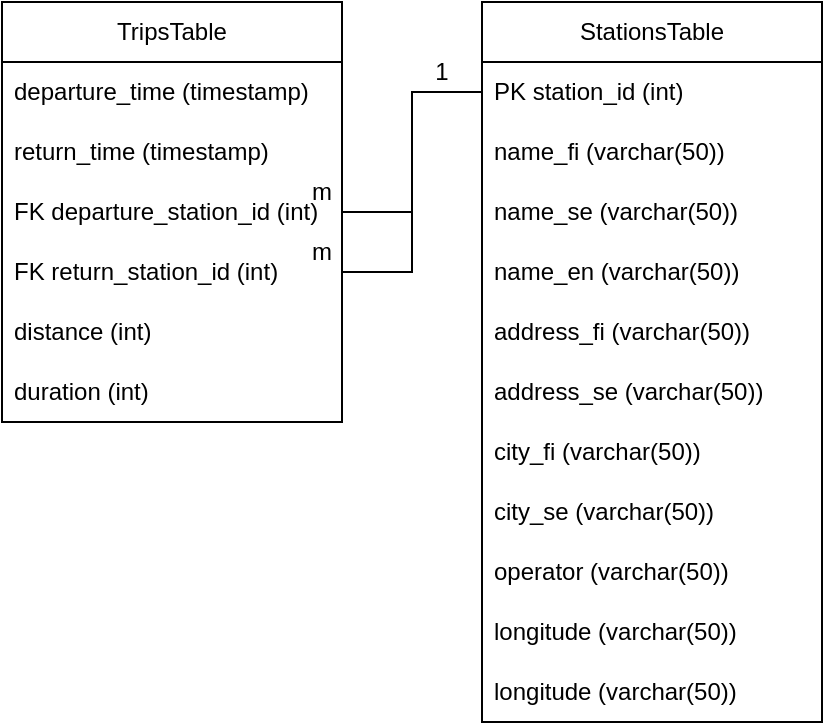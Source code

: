 <mxfile version="16.5.1" type="device"><diagram name="Page-1" id="2ca16b54-16f6-2749-3443-fa8db7711227"><mxGraphModel dx="782" dy="525" grid="1" gridSize="10" guides="1" tooltips="1" connect="1" arrows="1" fold="1" page="1" pageScale="1" pageWidth="1100" pageHeight="850" background="none" math="0" shadow="0"><root><mxCell id="0"/><mxCell id="1" parent="0"/><mxCell id="u5-ggm0YctupBtQH9axP-1" value="TripsTable" style="swimlane;fontStyle=0;childLayout=stackLayout;horizontal=1;startSize=30;horizontalStack=0;resizeParent=1;resizeParentMax=0;resizeLast=0;collapsible=1;marginBottom=0;whiteSpace=wrap;html=1;" parent="1" vertex="1"><mxGeometry x="430" y="100" width="170" height="210" as="geometry"/></mxCell><mxCell id="u5-ggm0YctupBtQH9axP-3" value="departure_time (timestamp)" style="text;strokeColor=none;fillColor=none;align=left;verticalAlign=middle;spacingLeft=4;spacingRight=4;overflow=hidden;points=[[0,0.5],[1,0.5]];portConstraint=eastwest;rotatable=0;whiteSpace=wrap;html=1;" parent="u5-ggm0YctupBtQH9axP-1" vertex="1"><mxGeometry y="30" width="170" height="30" as="geometry"/></mxCell><mxCell id="u5-ggm0YctupBtQH9axP-4" value="return_time (timestamp)" style="text;strokeColor=none;fillColor=none;align=left;verticalAlign=middle;spacingLeft=4;spacingRight=4;overflow=hidden;points=[[0,0.5],[1,0.5]];portConstraint=eastwest;rotatable=0;whiteSpace=wrap;html=1;" parent="u5-ggm0YctupBtQH9axP-1" vertex="1"><mxGeometry y="60" width="170" height="30" as="geometry"/></mxCell><mxCell id="u5-ggm0YctupBtQH9axP-5" value="FK departure_station_id (int)" style="text;strokeColor=none;fillColor=none;align=left;verticalAlign=middle;spacingLeft=4;spacingRight=4;overflow=hidden;points=[[0,0.5],[1,0.5]];portConstraint=eastwest;rotatable=0;whiteSpace=wrap;html=1;" parent="u5-ggm0YctupBtQH9axP-1" vertex="1"><mxGeometry y="90" width="170" height="30" as="geometry"/></mxCell><mxCell id="u5-ggm0YctupBtQH9axP-6" value="FK return_station_id (int)" style="text;strokeColor=none;fillColor=none;align=left;verticalAlign=middle;spacingLeft=4;spacingRight=4;overflow=hidden;points=[[0,0.5],[1,0.5]];portConstraint=eastwest;rotatable=0;whiteSpace=wrap;html=1;" parent="u5-ggm0YctupBtQH9axP-1" vertex="1"><mxGeometry y="120" width="170" height="30" as="geometry"/></mxCell><mxCell id="u5-ggm0YctupBtQH9axP-7" value="distance (int)" style="text;strokeColor=none;fillColor=none;align=left;verticalAlign=middle;spacingLeft=4;spacingRight=4;overflow=hidden;points=[[0,0.5],[1,0.5]];portConstraint=eastwest;rotatable=0;whiteSpace=wrap;html=1;" parent="u5-ggm0YctupBtQH9axP-1" vertex="1"><mxGeometry y="150" width="170" height="30" as="geometry"/></mxCell><mxCell id="u5-ggm0YctupBtQH9axP-8" value="duration (int)" style="text;strokeColor=none;fillColor=none;align=left;verticalAlign=middle;spacingLeft=4;spacingRight=4;overflow=hidden;points=[[0,0.5],[1,0.5]];portConstraint=eastwest;rotatable=0;whiteSpace=wrap;html=1;" parent="u5-ggm0YctupBtQH9axP-1" vertex="1"><mxGeometry y="180" width="170" height="30" as="geometry"/></mxCell><mxCell id="u5-ggm0YctupBtQH9axP-10" value="StationsTable" style="swimlane;fontStyle=0;childLayout=stackLayout;horizontal=1;startSize=30;horizontalStack=0;resizeParent=1;resizeParentMax=0;resizeLast=0;collapsible=1;marginBottom=0;whiteSpace=wrap;html=1;" parent="1" vertex="1"><mxGeometry x="670" y="100" width="170" height="360" as="geometry"/></mxCell><mxCell id="u5-ggm0YctupBtQH9axP-11" value="PK station_id (int)" style="text;strokeColor=none;fillColor=none;align=left;verticalAlign=middle;spacingLeft=4;spacingRight=4;overflow=hidden;points=[[0,0.5],[1,0.5]];portConstraint=eastwest;rotatable=0;whiteSpace=wrap;html=1;" parent="u5-ggm0YctupBtQH9axP-10" vertex="1"><mxGeometry y="30" width="170" height="30" as="geometry"/></mxCell><mxCell id="u5-ggm0YctupBtQH9axP-12" value="name_fi (varchar(50))" style="text;strokeColor=none;fillColor=none;align=left;verticalAlign=middle;spacingLeft=4;spacingRight=4;overflow=hidden;points=[[0,0.5],[1,0.5]];portConstraint=eastwest;rotatable=0;whiteSpace=wrap;html=1;" parent="u5-ggm0YctupBtQH9axP-10" vertex="1"><mxGeometry y="60" width="170" height="30" as="geometry"/></mxCell><mxCell id="u5-ggm0YctupBtQH9axP-13" value="name_se (varchar(50))" style="text;strokeColor=none;fillColor=none;align=left;verticalAlign=middle;spacingLeft=4;spacingRight=4;overflow=hidden;points=[[0,0.5],[1,0.5]];portConstraint=eastwest;rotatable=0;whiteSpace=wrap;html=1;" parent="u5-ggm0YctupBtQH9axP-10" vertex="1"><mxGeometry y="90" width="170" height="30" as="geometry"/></mxCell><mxCell id="u5-ggm0YctupBtQH9axP-15" value="name_en (varchar(50))" style="text;strokeColor=none;fillColor=none;align=left;verticalAlign=middle;spacingLeft=4;spacingRight=4;overflow=hidden;points=[[0,0.5],[1,0.5]];portConstraint=eastwest;rotatable=0;whiteSpace=wrap;html=1;" parent="u5-ggm0YctupBtQH9axP-10" vertex="1"><mxGeometry y="120" width="170" height="30" as="geometry"/></mxCell><mxCell id="u5-ggm0YctupBtQH9axP-16" value="address_fi (varchar(50))" style="text;strokeColor=none;fillColor=none;align=left;verticalAlign=middle;spacingLeft=4;spacingRight=4;overflow=hidden;points=[[0,0.5],[1,0.5]];portConstraint=eastwest;rotatable=0;whiteSpace=wrap;html=1;" parent="u5-ggm0YctupBtQH9axP-10" vertex="1"><mxGeometry y="150" width="170" height="30" as="geometry"/></mxCell><mxCell id="u5-ggm0YctupBtQH9axP-17" value="address_se (varchar(50))" style="text;strokeColor=none;fillColor=none;align=left;verticalAlign=middle;spacingLeft=4;spacingRight=4;overflow=hidden;points=[[0,0.5],[1,0.5]];portConstraint=eastwest;rotatable=0;whiteSpace=wrap;html=1;" parent="u5-ggm0YctupBtQH9axP-10" vertex="1"><mxGeometry y="180" width="170" height="30" as="geometry"/></mxCell><mxCell id="u5-ggm0YctupBtQH9axP-23" value="city_fi (varchar(50))" style="text;strokeColor=none;fillColor=none;align=left;verticalAlign=middle;spacingLeft=4;spacingRight=4;overflow=hidden;points=[[0,0.5],[1,0.5]];portConstraint=eastwest;rotatable=0;whiteSpace=wrap;html=1;" parent="u5-ggm0YctupBtQH9axP-10" vertex="1"><mxGeometry y="210" width="170" height="30" as="geometry"/></mxCell><mxCell id="u5-ggm0YctupBtQH9axP-24" value="city_se (varchar(50))" style="text;strokeColor=none;fillColor=none;align=left;verticalAlign=middle;spacingLeft=4;spacingRight=4;overflow=hidden;points=[[0,0.5],[1,0.5]];portConstraint=eastwest;rotatable=0;whiteSpace=wrap;html=1;" parent="u5-ggm0YctupBtQH9axP-10" vertex="1"><mxGeometry y="240" width="170" height="30" as="geometry"/></mxCell><mxCell id="u5-ggm0YctupBtQH9axP-25" value="operator (varchar(50))" style="text;strokeColor=none;fillColor=none;align=left;verticalAlign=middle;spacingLeft=4;spacingRight=4;overflow=hidden;points=[[0,0.5],[1,0.5]];portConstraint=eastwest;rotatable=0;whiteSpace=wrap;html=1;" parent="u5-ggm0YctupBtQH9axP-10" vertex="1"><mxGeometry y="270" width="170" height="30" as="geometry"/></mxCell><mxCell id="u5-ggm0YctupBtQH9axP-26" value="longitude (varchar(50))" style="text;strokeColor=none;fillColor=none;align=left;verticalAlign=middle;spacingLeft=4;spacingRight=4;overflow=hidden;points=[[0,0.5],[1,0.5]];portConstraint=eastwest;rotatable=0;whiteSpace=wrap;html=1;" parent="u5-ggm0YctupBtQH9axP-10" vertex="1"><mxGeometry y="300" width="170" height="30" as="geometry"/></mxCell><mxCell id="u5-ggm0YctupBtQH9axP-27" value="longitude (varchar(50))" style="text;strokeColor=none;fillColor=none;align=left;verticalAlign=middle;spacingLeft=4;spacingRight=4;overflow=hidden;points=[[0,0.5],[1,0.5]];portConstraint=eastwest;rotatable=0;whiteSpace=wrap;html=1;" parent="u5-ggm0YctupBtQH9axP-10" vertex="1"><mxGeometry y="330" width="170" height="30" as="geometry"/></mxCell><mxCell id="u5-ggm0YctupBtQH9axP-18" style="edgeStyle=orthogonalEdgeStyle;rounded=0;orthogonalLoop=1;jettySize=auto;html=1;entryX=0;entryY=0.5;entryDx=0;entryDy=0;endArrow=none;endFill=0;" parent="1" source="u5-ggm0YctupBtQH9axP-5" target="u5-ggm0YctupBtQH9axP-11" edge="1"><mxGeometry relative="1" as="geometry"/></mxCell><mxCell id="u5-ggm0YctupBtQH9axP-19" style="edgeStyle=orthogonalEdgeStyle;rounded=0;orthogonalLoop=1;jettySize=auto;html=1;entryX=0;entryY=0.5;entryDx=0;entryDy=0;endArrow=none;endFill=0;" parent="1" source="u5-ggm0YctupBtQH9axP-6" target="u5-ggm0YctupBtQH9axP-11" edge="1"><mxGeometry relative="1" as="geometry"/></mxCell><mxCell id="u5-ggm0YctupBtQH9axP-20" value="m" style="text;html=1;strokeColor=none;fillColor=none;align=center;verticalAlign=middle;whiteSpace=wrap;rounded=0;" parent="1" vertex="1"><mxGeometry x="560" y="210" width="60" height="30" as="geometry"/></mxCell><mxCell id="u5-ggm0YctupBtQH9axP-21" value="m" style="text;html=1;strokeColor=none;fillColor=none;align=center;verticalAlign=middle;whiteSpace=wrap;rounded=0;" parent="1" vertex="1"><mxGeometry x="560" y="180" width="60" height="30" as="geometry"/></mxCell><mxCell id="u5-ggm0YctupBtQH9axP-22" value="1" style="text;html=1;strokeColor=none;fillColor=none;align=center;verticalAlign=middle;whiteSpace=wrap;rounded=0;" parent="1" vertex="1"><mxGeometry x="620" y="120" width="60" height="30" as="geometry"/></mxCell></root></mxGraphModel></diagram></mxfile>